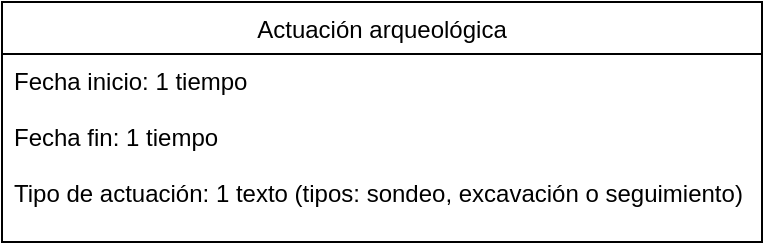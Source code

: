 <mxfile>
    <diagram id="fqJJkwBkz44CMxTMktGS" name="Página-1">
        <mxGraphModel dx="971" dy="523" grid="1" gridSize="10" guides="1" tooltips="1" connect="1" arrows="1" fold="1" page="1" pageScale="1" pageWidth="827" pageHeight="1169" math="0" shadow="0">
            <root>
                <mxCell id="0"/>
                <mxCell id="1" parent="0"/>
                <mxCell id="2" value="Actuación arqueológica" style="swimlane;fontStyle=0;childLayout=stackLayout;horizontal=1;startSize=26;fillColor=none;horizontalStack=0;resizeParent=1;resizeParentMax=0;resizeLast=0;collapsible=1;marginBottom=0;" vertex="1" parent="1">
                    <mxGeometry x="224" y="40" width="380" height="120" as="geometry"/>
                </mxCell>
                <mxCell id="3" value="Fecha inicio: 1 tiempo&#10;&#10;Fecha fin: 1 tiempo&#10;&#10;Tipo de actuación: 1 texto (tipos: sondeo, excavación o seguimiento)" style="text;strokeColor=none;fillColor=none;align=left;verticalAlign=top;spacingLeft=4;spacingRight=4;overflow=hidden;rotatable=0;points=[[0,0.5],[1,0.5]];portConstraint=eastwest;" vertex="1" parent="2">
                    <mxGeometry y="26" width="380" height="94" as="geometry"/>
                </mxCell>
            </root>
        </mxGraphModel>
    </diagram>
</mxfile>
